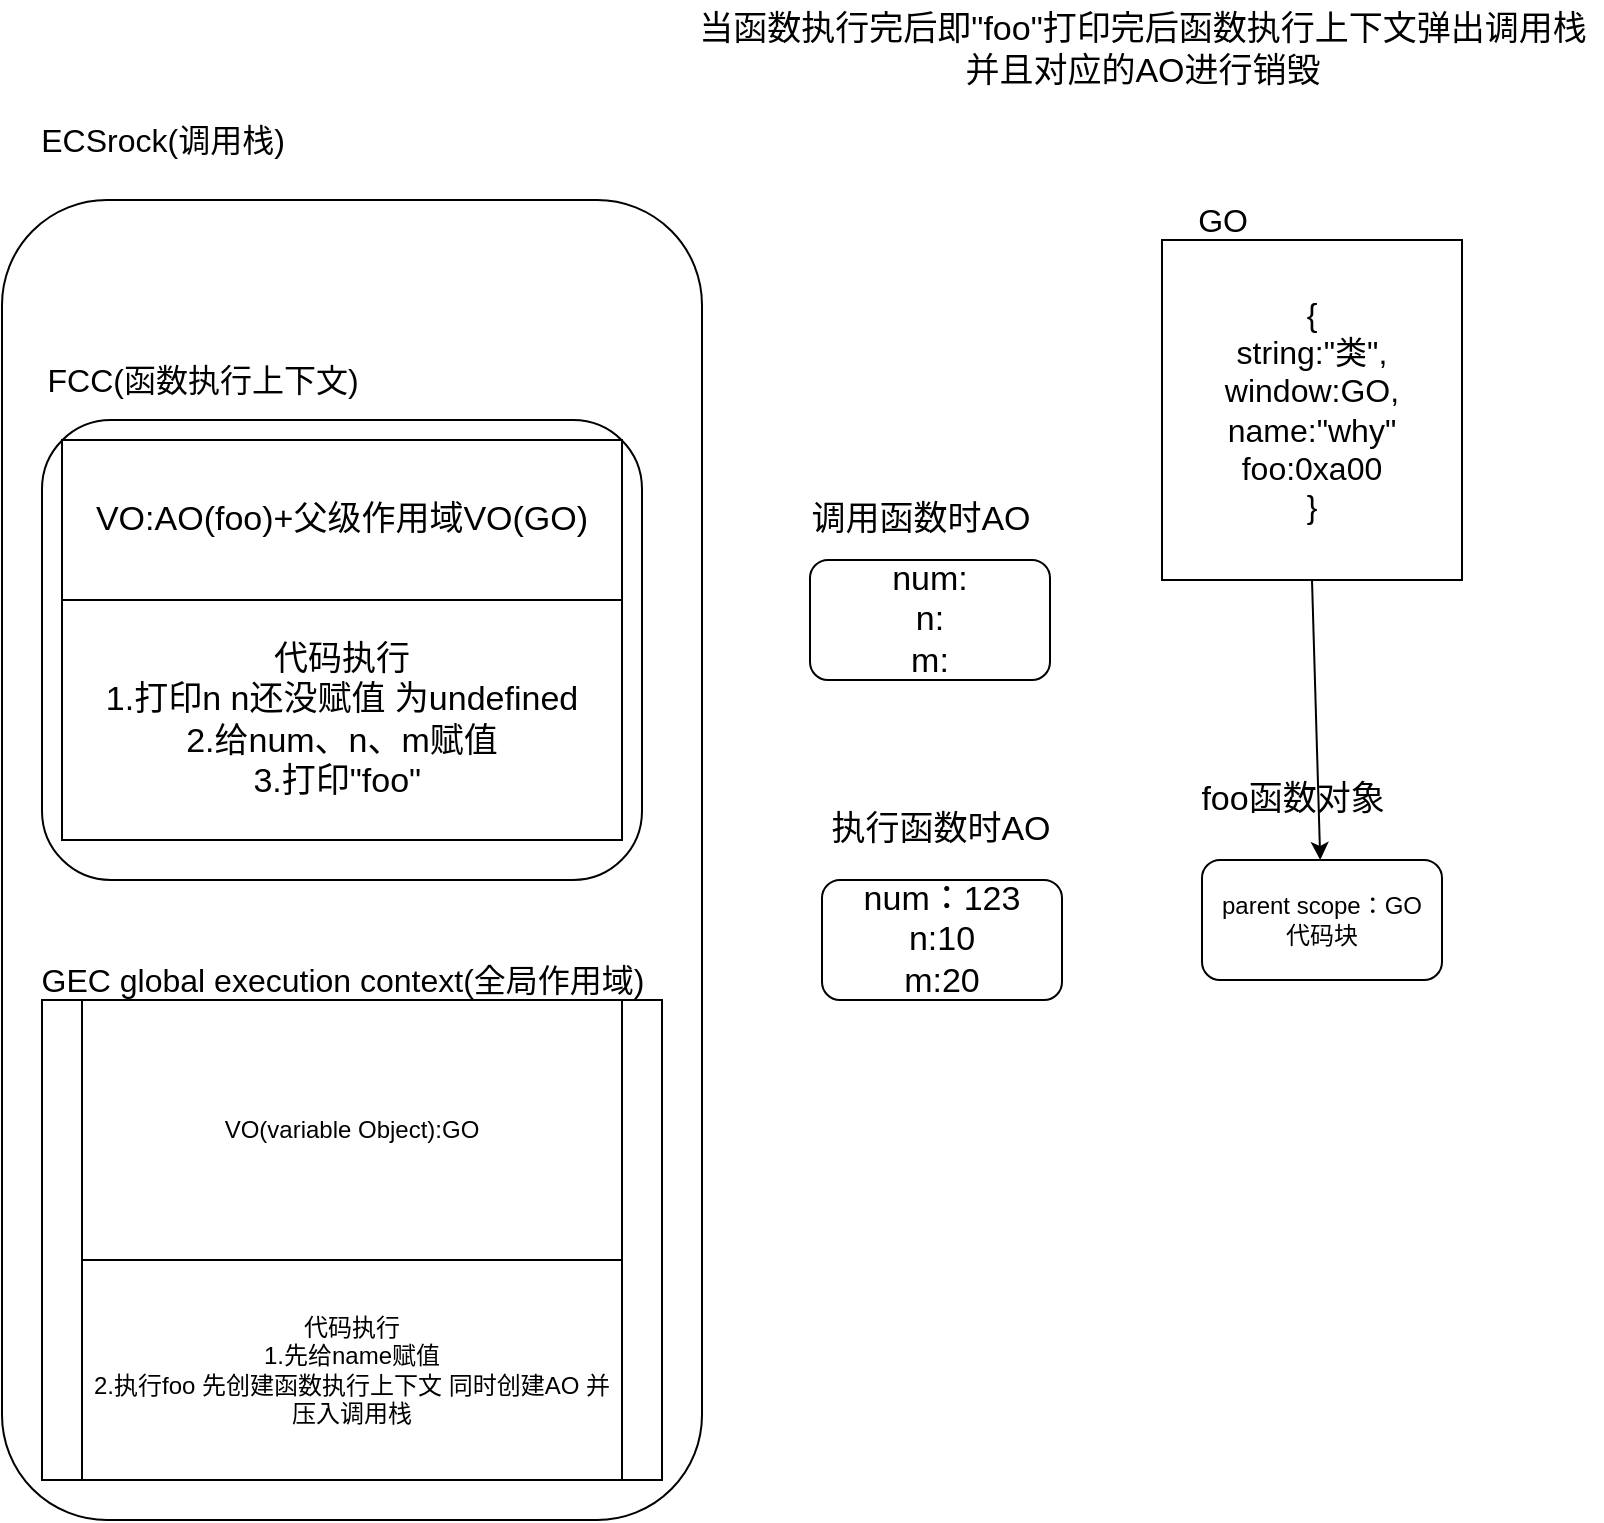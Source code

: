 <mxfile>
    <diagram id="7REF6k8YkoENWeJgNul2" name="01-全局代码执行过程(函数)">
        <mxGraphModel dx="1148" dy="782" grid="1" gridSize="10" guides="1" tooltips="1" connect="1" arrows="1" fold="1" page="1" pageScale="1" pageWidth="827" pageHeight="1169" math="0" shadow="0">
            <root>
                <mxCell id="0"/>
                <mxCell id="1" parent="0"/>
                <mxCell id="2" value="" style="rounded=1;whiteSpace=wrap;html=1;" parent="1" vertex="1">
                    <mxGeometry x="10" y="130" width="350" height="660" as="geometry"/>
                </mxCell>
                <mxCell id="3" value="" style="rounded=0;whiteSpace=wrap;html=1;" parent="1" vertex="1">
                    <mxGeometry x="30" y="530" width="310" height="240" as="geometry"/>
                </mxCell>
                <mxCell id="4" value="VO(variable Object):GO" style="rounded=0;whiteSpace=wrap;html=1;" parent="1" vertex="1">
                    <mxGeometry x="50" y="530" width="270" height="130" as="geometry"/>
                </mxCell>
                <mxCell id="5" value="代码执行&lt;br&gt;1.先给name赋值&lt;br&gt;2.执行foo 先创建函数执行上下文 同时创建AO 并压入调用栈" style="rounded=0;whiteSpace=wrap;html=1;" parent="1" vertex="1">
                    <mxGeometry x="50" y="660" width="270" height="110" as="geometry"/>
                </mxCell>
                <mxCell id="6" value="&lt;font style=&quot;font-size: 16px&quot;&gt;ECSrock(调用栈)&lt;/font&gt;" style="text;html=1;align=center;verticalAlign=middle;resizable=0;points=[];autosize=1;strokeColor=none;fillColor=none;" parent="1" vertex="1">
                    <mxGeometry x="20" y="90" width="140" height="20" as="geometry"/>
                </mxCell>
                <mxCell id="7" value="&lt;font style=&quot;font-size: 16px&quot;&gt;GEC global execution context(全局作用域)&lt;/font&gt;" style="text;html=1;align=center;verticalAlign=middle;resizable=0;points=[];autosize=1;strokeColor=none;fillColor=none;" parent="1" vertex="1">
                    <mxGeometry x="20" y="510" width="320" height="20" as="geometry"/>
                </mxCell>
                <mxCell id="8" value="{&lt;br&gt;string:&quot;类&quot;,&lt;br&gt;window:GO,&lt;br&gt;name:&quot;why&quot;&lt;br&gt;foo:0xa00&lt;br&gt;}" style="rounded=0;whiteSpace=wrap;html=1;fontSize=16;" parent="1" vertex="1">
                    <mxGeometry x="590" y="150" width="150" height="170" as="geometry"/>
                </mxCell>
                <mxCell id="9" value="GO" style="text;html=1;align=center;verticalAlign=middle;resizable=0;points=[];autosize=1;strokeColor=none;fillColor=none;fontSize=16;" parent="1" vertex="1">
                    <mxGeometry x="600" y="130" width="40" height="20" as="geometry"/>
                </mxCell>
                <mxCell id="10" value="parent scope：GO&lt;br&gt;代码块" style="rounded=1;whiteSpace=wrap;html=1;" vertex="1" parent="1">
                    <mxGeometry x="610" y="460" width="120" height="60" as="geometry"/>
                </mxCell>
                <mxCell id="11" value="&lt;font style=&quot;font-size: 17px&quot;&gt;foo函数对象&lt;/font&gt;" style="text;html=1;align=center;verticalAlign=middle;resizable=0;points=[];autosize=1;strokeColor=none;fillColor=none;" vertex="1" parent="1">
                    <mxGeometry x="600" y="420" width="110" height="20" as="geometry"/>
                </mxCell>
                <mxCell id="12" value="" style="endArrow=classic;html=1;fontSize=17;exitX=0.5;exitY=1;exitDx=0;exitDy=0;" edge="1" parent="1" source="8" target="10">
                    <mxGeometry width="50" height="50" relative="1" as="geometry">
                        <mxPoint x="720" y="410" as="sourcePoint"/>
                        <mxPoint x="770" y="360" as="targetPoint"/>
                    </mxGeometry>
                </mxCell>
                <mxCell id="13" value="num:&lt;br&gt;n:&lt;br&gt;m:" style="rounded=1;whiteSpace=wrap;html=1;fontSize=17;" vertex="1" parent="1">
                    <mxGeometry x="414" y="310" width="120" height="60" as="geometry"/>
                </mxCell>
                <mxCell id="14" value="" style="rounded=1;whiteSpace=wrap;html=1;fontSize=17;" vertex="1" parent="1">
                    <mxGeometry x="30" y="240" width="300" height="230" as="geometry"/>
                </mxCell>
                <mxCell id="15" value="VO:AO(foo)+父级作用域VO(GO)" style="rounded=0;whiteSpace=wrap;html=1;fontSize=17;" vertex="1" parent="1">
                    <mxGeometry x="40" y="250" width="280" height="80" as="geometry"/>
                </mxCell>
                <mxCell id="16" value="代码执行&lt;br&gt;1.打印n n还没赋值 为undefined&lt;br&gt;2.给num、n、m赋值&lt;br&gt;3.打印&quot;foo&quot;&amp;nbsp;" style="rounded=0;whiteSpace=wrap;html=1;fontSize=17;" vertex="1" parent="1">
                    <mxGeometry x="40" y="330" width="280" height="120" as="geometry"/>
                </mxCell>
                <mxCell id="17" value="&lt;font style=&quot;font-size: 16px&quot;&gt;FCC(函数执行上下文)&lt;/font&gt;" style="text;html=1;align=center;verticalAlign=middle;resizable=0;points=[];autosize=1;strokeColor=none;fillColor=none;" vertex="1" parent="1">
                    <mxGeometry x="25" y="210" width="170" height="20" as="geometry"/>
                </mxCell>
                <mxCell id="18" value="调用函数时AO" style="text;html=1;align=center;verticalAlign=middle;resizable=0;points=[];autosize=1;strokeColor=none;fillColor=none;fontSize=17;" vertex="1" parent="1">
                    <mxGeometry x="404" y="275" width="130" height="30" as="geometry"/>
                </mxCell>
                <mxCell id="19" value="num：123&lt;br&gt;n:10&lt;br&gt;m:20" style="rounded=1;whiteSpace=wrap;html=1;fontSize=17;" vertex="1" parent="1">
                    <mxGeometry x="420" y="470" width="120" height="60" as="geometry"/>
                </mxCell>
                <mxCell id="20" value="执行函数时AO" style="text;html=1;align=center;verticalAlign=middle;resizable=0;points=[];autosize=1;strokeColor=none;fillColor=none;fontSize=17;" vertex="1" parent="1">
                    <mxGeometry x="414" y="430" width="130" height="30" as="geometry"/>
                </mxCell>
                <mxCell id="21" value="当函数执行完后即&quot;foo&quot;打印完后函数执行上下文弹出调用栈&lt;br&gt;并且对应的AO进行销毁" style="text;html=1;align=center;verticalAlign=middle;resizable=0;points=[];autosize=1;strokeColor=none;fillColor=none;fontSize=17;" vertex="1" parent="1">
                    <mxGeometry x="350" y="30" width="460" height="50" as="geometry"/>
                </mxCell>
            </root>
        </mxGraphModel>
    </diagram>
</mxfile>